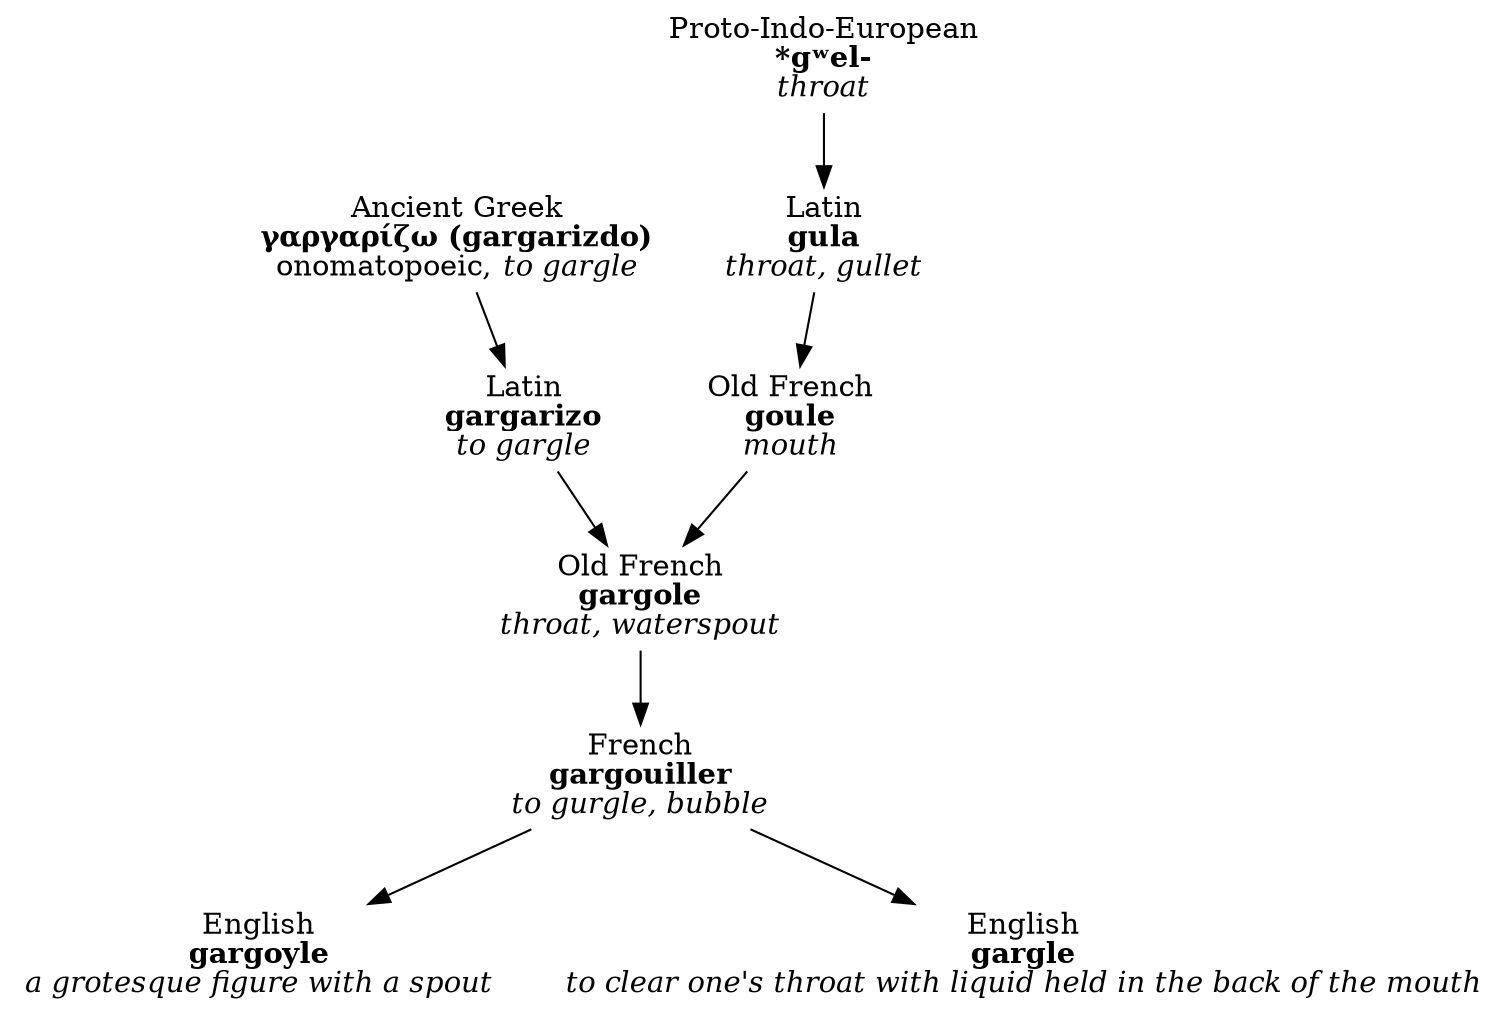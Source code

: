 digraph gargoylegargle {
	node [shape=plaintext];

	gargarizw [label=<Ancient Greek<br/><b>γαργαρίζω (gargarizdo)</b><br/>onomatopoeic, <i>to gargle</i>>];
	gargarizo [label=<Latin<br/><b>gargarizo</b><br/><i>to gargle</i>>];
	gargole [label=<Old French<br/><b>gargole</b><br/><i>throat, waterspout</i>>]
	gargouiller [label=<French<br/><b>gargouiller</b><br/><i>to gurgle, bubble</i>>]
	
	gel [label=<Proto-Indo-European<br/><b>*gʷel-</b><br/><i>throat</i>>]
	gula [label=<Latin<br/><b>gula</b><br/><i>throat, gullet</i>>]
	goule [label=<Old French<br/><b>goule</b><br/><i>mouth</i>>]
	
	gargoyle [label=<English<br/><b>gargoyle</b><br/><i>a grotesque figure with a spout</i>>]
	gargle [label=<English<br/><b>gargle</b><br/><i>to clear one's throat with liquid held in the back of the mouth</i>>]
	
	gargarizw -> gargarizo;
	gargarizo -> gargole;
	gargole -> gargouiller;
	gargouiller -> gargoyle;
	gargouiller -> gargle;
	gel -> gula;
	gula -> goule;
	goule -> gargole;
}
